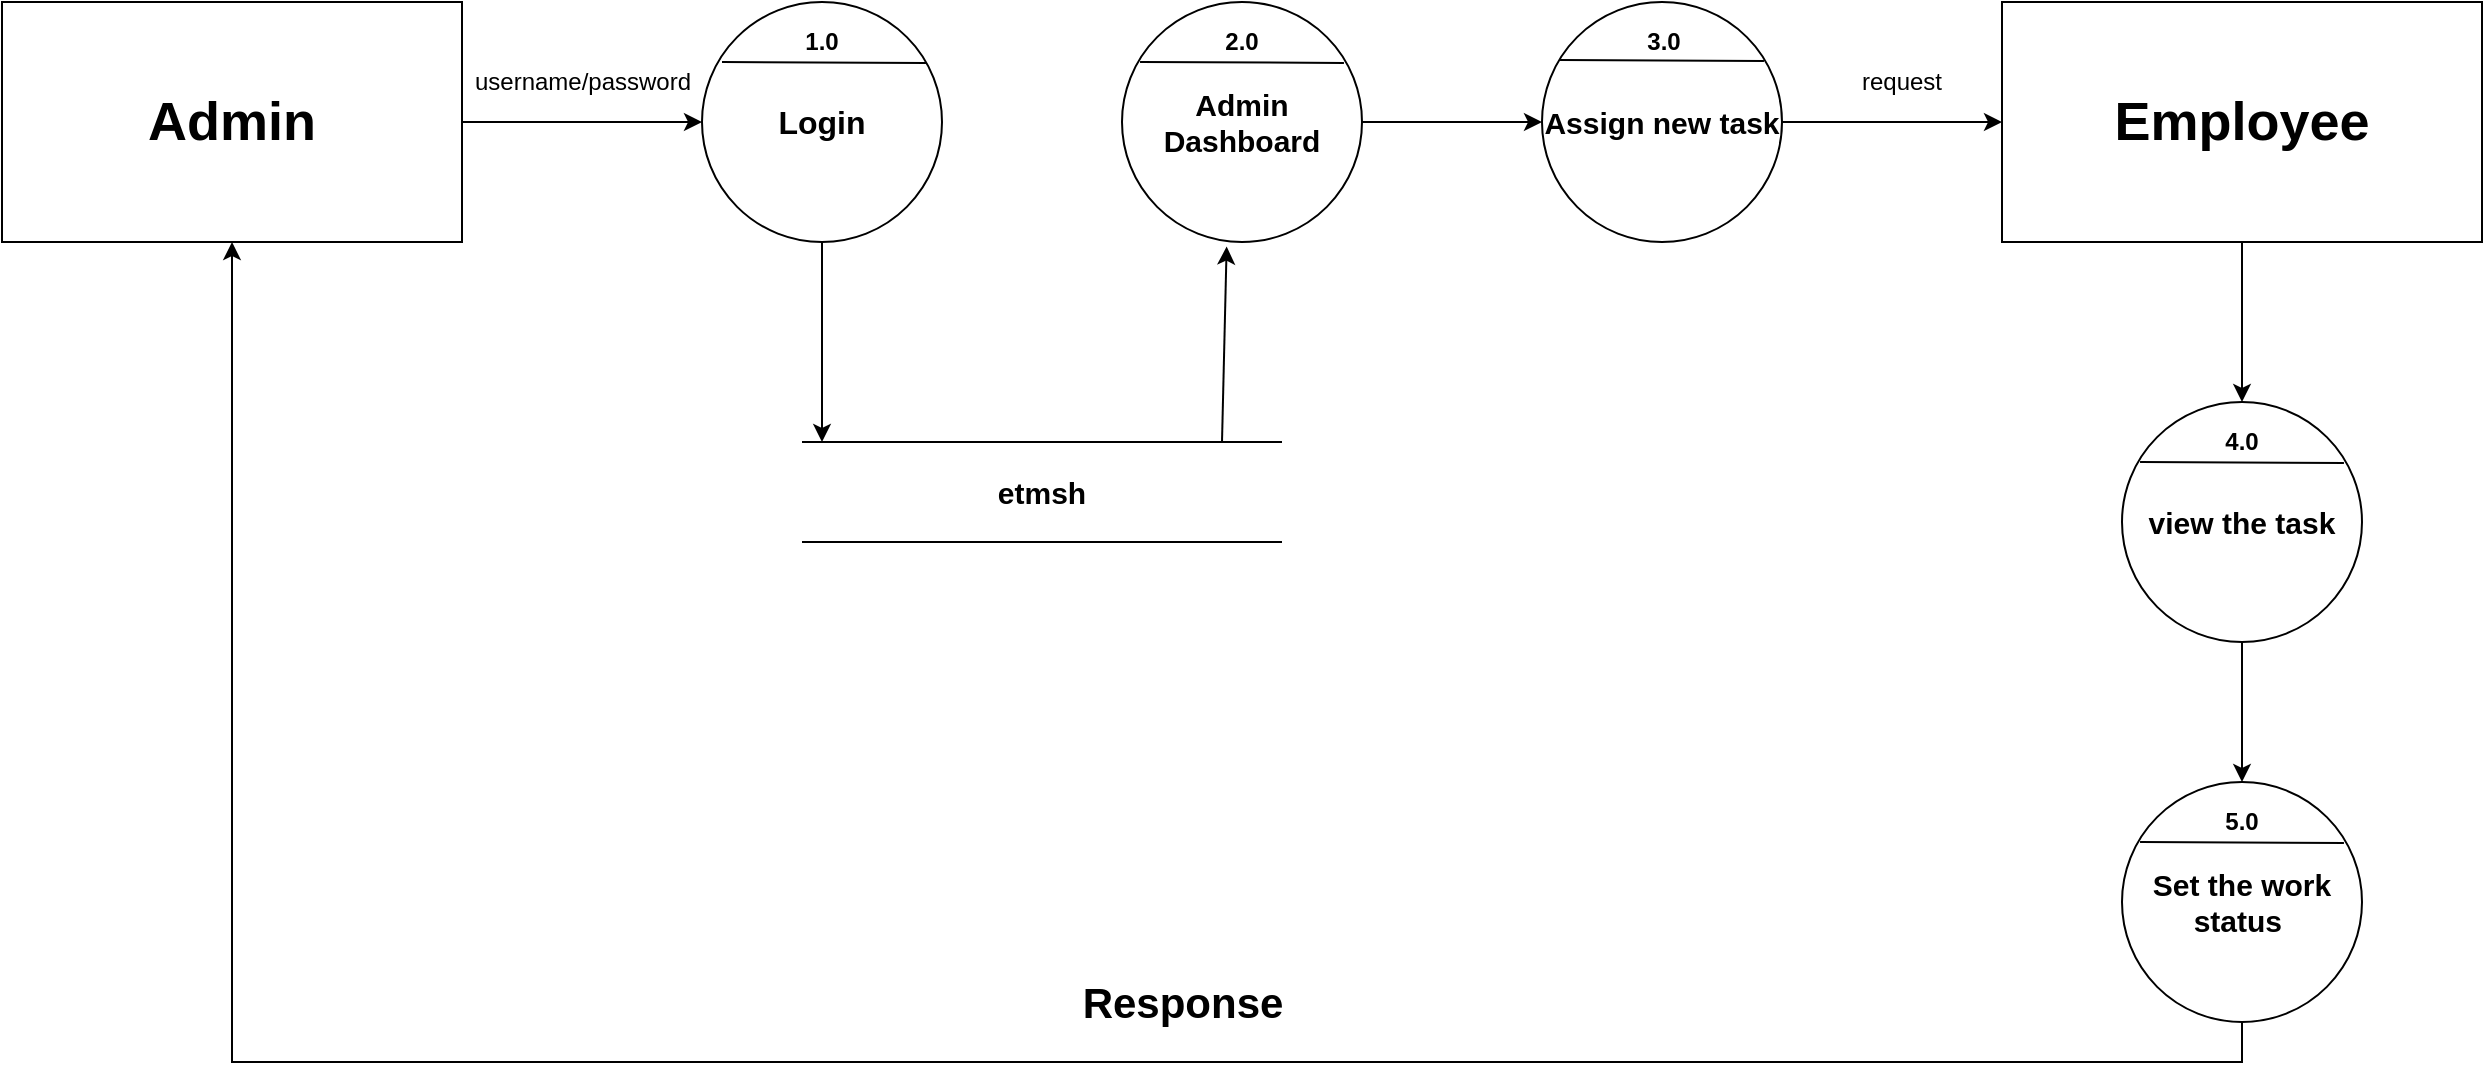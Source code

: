 <mxfile version="14.7.4" type="device"><diagram id="4nTmHt3TdAOJYj4TNhXQ" name="Page-1"><mxGraphModel dx="1529" dy="763" grid="1" gridSize="10" guides="1" tooltips="1" connect="1" arrows="1" fold="1" page="1" pageScale="1" pageWidth="827" pageHeight="1169" math="0" shadow="0"><root><mxCell id="0"/><mxCell id="1" parent="0"/><mxCell id="wOB-p5NLny2sjBB78PgY-2" value="&lt;b&gt;&lt;font style=&quot;font-size: 27px&quot;&gt;Admin&lt;/font&gt;&lt;/b&gt;" style="rounded=0;whiteSpace=wrap;html=1;" vertex="1" parent="1"><mxGeometry x="40" y="40" width="230" height="120" as="geometry"/></mxCell><mxCell id="wOB-p5NLny2sjBB78PgY-16" style="edgeStyle=orthogonalEdgeStyle;rounded=0;orthogonalLoop=1;jettySize=auto;html=1;exitX=0.5;exitY=1;exitDx=0;exitDy=0;" edge="1" parent="1" source="wOB-p5NLny2sjBB78PgY-8"><mxGeometry relative="1" as="geometry"><mxPoint x="450" y="260" as="targetPoint"/></mxGeometry></mxCell><mxCell id="wOB-p5NLny2sjBB78PgY-8" value="&lt;b&gt;&lt;font style=&quot;font-size: 16px&quot;&gt;Login&lt;/font&gt;&lt;/b&gt;" style="ellipse;whiteSpace=wrap;html=1;aspect=fixed;" vertex="1" parent="1"><mxGeometry x="390" y="40" width="120" height="120" as="geometry"/></mxCell><mxCell id="wOB-p5NLny2sjBB78PgY-9" value="" style="endArrow=none;html=1;entryX=0.933;entryY=0.254;entryDx=0;entryDy=0;entryPerimeter=0;" edge="1" parent="1" target="wOB-p5NLny2sjBB78PgY-8"><mxGeometry width="50" height="50" relative="1" as="geometry"><mxPoint x="400" y="70" as="sourcePoint"/><mxPoint x="370" y="220" as="targetPoint"/></mxGeometry></mxCell><mxCell id="wOB-p5NLny2sjBB78PgY-26" style="edgeStyle=orthogonalEdgeStyle;rounded=0;orthogonalLoop=1;jettySize=auto;html=1;exitX=1;exitY=0.5;exitDx=0;exitDy=0;entryX=0;entryY=0.5;entryDx=0;entryDy=0;" edge="1" parent="1" source="wOB-p5NLny2sjBB78PgY-10" target="wOB-p5NLny2sjBB78PgY-23"><mxGeometry relative="1" as="geometry"/></mxCell><mxCell id="wOB-p5NLny2sjBB78PgY-10" value="&lt;b&gt;&lt;font style=&quot;font-size: 15px&quot;&gt;Admin Dashboard&lt;/font&gt;&lt;/b&gt;" style="ellipse;whiteSpace=wrap;html=1;aspect=fixed;" vertex="1" parent="1"><mxGeometry x="600" y="40" width="120" height="120" as="geometry"/></mxCell><mxCell id="wOB-p5NLny2sjBB78PgY-11" value="" style="endArrow=none;html=1;entryX=0.933;entryY=0.254;entryDx=0;entryDy=0;entryPerimeter=0;" edge="1" parent="1"><mxGeometry width="50" height="50" relative="1" as="geometry"><mxPoint x="609.02" y="70" as="sourcePoint"/><mxPoint x="710.98" y="70.48" as="targetPoint"/></mxGeometry></mxCell><mxCell id="wOB-p5NLny2sjBB78PgY-12" value="" style="endArrow=classic;html=1;exitX=1;exitY=0.5;exitDx=0;exitDy=0;" edge="1" parent="1" source="wOB-p5NLny2sjBB78PgY-2"><mxGeometry width="50" height="50" relative="1" as="geometry"><mxPoint x="320" y="270" as="sourcePoint"/><mxPoint x="390" y="100" as="targetPoint"/></mxGeometry></mxCell><mxCell id="wOB-p5NLny2sjBB78PgY-13" value="&lt;b&gt;1.0&lt;/b&gt;" style="text;html=1;strokeColor=none;fillColor=none;align=center;verticalAlign=middle;whiteSpace=wrap;rounded=0;" vertex="1" parent="1"><mxGeometry x="430" y="50" width="40" height="20" as="geometry"/></mxCell><mxCell id="wOB-p5NLny2sjBB78PgY-14" value="&lt;b&gt;2.0&lt;/b&gt;" style="text;html=1;strokeColor=none;fillColor=none;align=center;verticalAlign=middle;whiteSpace=wrap;rounded=0;" vertex="1" parent="1"><mxGeometry x="640" y="50" width="40" height="20" as="geometry"/></mxCell><mxCell id="wOB-p5NLny2sjBB78PgY-17" value="" style="endArrow=none;html=1;" edge="1" parent="1"><mxGeometry width="50" height="50" relative="1" as="geometry"><mxPoint x="440" y="260" as="sourcePoint"/><mxPoint x="680" y="260" as="targetPoint"/></mxGeometry></mxCell><mxCell id="wOB-p5NLny2sjBB78PgY-18" value="" style="endArrow=none;html=1;" edge="1" parent="1"><mxGeometry width="50" height="50" relative="1" as="geometry"><mxPoint x="440" y="310" as="sourcePoint"/><mxPoint x="680" y="310" as="targetPoint"/><Array as="points"><mxPoint x="570" y="310"/></Array></mxGeometry></mxCell><mxCell id="wOB-p5NLny2sjBB78PgY-19" value="&lt;b&gt;&lt;font style=&quot;font-size: 15px&quot;&gt;etmsh&lt;/font&gt;&lt;/b&gt;" style="text;html=1;strokeColor=none;fillColor=none;align=center;verticalAlign=middle;whiteSpace=wrap;rounded=0;" vertex="1" parent="1"><mxGeometry x="480" y="270" width="160" height="30" as="geometry"/></mxCell><mxCell id="wOB-p5NLny2sjBB78PgY-21" value="" style="endArrow=classic;html=1;entryX=0.436;entryY=1.019;entryDx=0;entryDy=0;entryPerimeter=0;" edge="1" parent="1" target="wOB-p5NLny2sjBB78PgY-10"><mxGeometry width="50" height="50" relative="1" as="geometry"><mxPoint x="650" y="260" as="sourcePoint"/><mxPoint x="370" y="200" as="targetPoint"/></mxGeometry></mxCell><mxCell id="wOB-p5NLny2sjBB78PgY-22" value="username/password" style="text;html=1;align=center;verticalAlign=middle;resizable=0;points=[];autosize=1;strokeColor=none;" vertex="1" parent="1"><mxGeometry x="270" y="70" width="120" height="20" as="geometry"/></mxCell><mxCell id="wOB-p5NLny2sjBB78PgY-30" style="edgeStyle=orthogonalEdgeStyle;rounded=0;orthogonalLoop=1;jettySize=auto;html=1;exitX=1;exitY=0.5;exitDx=0;exitDy=0;entryX=0;entryY=0.5;entryDx=0;entryDy=0;" edge="1" parent="1" source="wOB-p5NLny2sjBB78PgY-23" target="wOB-p5NLny2sjBB78PgY-29"><mxGeometry relative="1" as="geometry"/></mxCell><mxCell id="wOB-p5NLny2sjBB78PgY-23" value="&lt;span style=&quot;font-size: 15px&quot;&gt;&lt;b&gt;Assign new task&lt;/b&gt;&lt;/span&gt;" style="ellipse;whiteSpace=wrap;html=1;aspect=fixed;" vertex="1" parent="1"><mxGeometry x="810" y="40" width="120" height="120" as="geometry"/></mxCell><mxCell id="wOB-p5NLny2sjBB78PgY-24" value="" style="endArrow=none;html=1;entryX=0.933;entryY=0.254;entryDx=0;entryDy=0;entryPerimeter=0;" edge="1" parent="1"><mxGeometry width="50" height="50" relative="1" as="geometry"><mxPoint x="819.02" y="69" as="sourcePoint"/><mxPoint x="920.98" y="69.48" as="targetPoint"/></mxGeometry></mxCell><mxCell id="wOB-p5NLny2sjBB78PgY-25" value="&lt;b&gt;3.0&lt;/b&gt;" style="text;html=1;strokeColor=none;fillColor=none;align=center;verticalAlign=middle;whiteSpace=wrap;rounded=0;" vertex="1" parent="1"><mxGeometry x="851" y="50" width="40" height="20" as="geometry"/></mxCell><mxCell id="wOB-p5NLny2sjBB78PgY-31" style="edgeStyle=orthogonalEdgeStyle;rounded=0;orthogonalLoop=1;jettySize=auto;html=1;exitX=0.5;exitY=1;exitDx=0;exitDy=0;" edge="1" parent="1" source="wOB-p5NLny2sjBB78PgY-29"><mxGeometry relative="1" as="geometry"><mxPoint x="1160" y="240" as="targetPoint"/></mxGeometry></mxCell><mxCell id="wOB-p5NLny2sjBB78PgY-29" value="&lt;b&gt;&lt;font style=&quot;font-size: 27px&quot;&gt;Employee&lt;/font&gt;&lt;/b&gt;" style="rounded=0;whiteSpace=wrap;html=1;" vertex="1" parent="1"><mxGeometry x="1040" y="40" width="240" height="120" as="geometry"/></mxCell><mxCell id="wOB-p5NLny2sjBB78PgY-38" style="edgeStyle=orthogonalEdgeStyle;rounded=0;orthogonalLoop=1;jettySize=auto;html=1;exitX=0.5;exitY=1;exitDx=0;exitDy=0;" edge="1" parent="1" source="wOB-p5NLny2sjBB78PgY-33"><mxGeometry relative="1" as="geometry"><mxPoint x="1160" y="430" as="targetPoint"/></mxGeometry></mxCell><mxCell id="wOB-p5NLny2sjBB78PgY-33" value="&lt;span style=&quot;font-size: 15px&quot;&gt;&lt;b&gt;view the task&lt;/b&gt;&lt;/span&gt;" style="ellipse;whiteSpace=wrap;html=1;aspect=fixed;" vertex="1" parent="1"><mxGeometry x="1100" y="240" width="120" height="120" as="geometry"/></mxCell><mxCell id="wOB-p5NLny2sjBB78PgY-34" value="" style="endArrow=none;html=1;entryX=0.933;entryY=0.254;entryDx=0;entryDy=0;entryPerimeter=0;" edge="1" parent="1"><mxGeometry width="50" height="50" relative="1" as="geometry"><mxPoint x="1109.02" y="270" as="sourcePoint"/><mxPoint x="1210.98" y="270.48" as="targetPoint"/></mxGeometry></mxCell><mxCell id="wOB-p5NLny2sjBB78PgY-36" value="&lt;b&gt;4.0&lt;/b&gt;" style="text;html=1;strokeColor=none;fillColor=none;align=center;verticalAlign=middle;whiteSpace=wrap;rounded=0;" vertex="1" parent="1"><mxGeometry x="1140" y="250" width="40" height="20" as="geometry"/></mxCell><mxCell id="wOB-p5NLny2sjBB78PgY-37" value="request" style="text;html=1;strokeColor=none;fillColor=none;align=center;verticalAlign=middle;whiteSpace=wrap;rounded=0;" vertex="1" parent="1"><mxGeometry x="960" y="70" width="60" height="20" as="geometry"/></mxCell><mxCell id="wOB-p5NLny2sjBB78PgY-44" style="edgeStyle=orthogonalEdgeStyle;rounded=0;orthogonalLoop=1;jettySize=auto;html=1;exitX=0.5;exitY=1;exitDx=0;exitDy=0;entryX=0.5;entryY=1;entryDx=0;entryDy=0;" edge="1" parent="1" source="wOB-p5NLny2sjBB78PgY-39" target="wOB-p5NLny2sjBB78PgY-2"><mxGeometry relative="1" as="geometry"/></mxCell><mxCell id="wOB-p5NLny2sjBB78PgY-39" value="&lt;b&gt;&lt;font style=&quot;font-size: 15px&quot;&gt;Set the work status&amp;nbsp;&lt;/font&gt;&lt;/b&gt;" style="ellipse;whiteSpace=wrap;html=1;aspect=fixed;" vertex="1" parent="1"><mxGeometry x="1100" y="430" width="120" height="120" as="geometry"/></mxCell><mxCell id="wOB-p5NLny2sjBB78PgY-42" value="" style="endArrow=none;html=1;entryX=0.933;entryY=0.254;entryDx=0;entryDy=0;entryPerimeter=0;" edge="1" parent="1"><mxGeometry width="50" height="50" relative="1" as="geometry"><mxPoint x="1109.02" y="460" as="sourcePoint"/><mxPoint x="1210.98" y="460.48" as="targetPoint"/></mxGeometry></mxCell><mxCell id="wOB-p5NLny2sjBB78PgY-43" value="&lt;b&gt;5.0&lt;/b&gt;" style="text;html=1;strokeColor=none;fillColor=none;align=center;verticalAlign=middle;whiteSpace=wrap;rounded=0;" vertex="1" parent="1"><mxGeometry x="1140" y="440" width="40" height="20" as="geometry"/></mxCell><mxCell id="wOB-p5NLny2sjBB78PgY-45" value="&lt;b&gt;&lt;font style=&quot;font-size: 21px&quot;&gt;Response&lt;/font&gt;&lt;/b&gt;" style="text;html=1;align=center;verticalAlign=middle;resizable=0;points=[];autosize=1;strokeColor=none;" vertex="1" parent="1"><mxGeometry x="570" y="530" width="120" height="20" as="geometry"/></mxCell></root></mxGraphModel></diagram></mxfile>